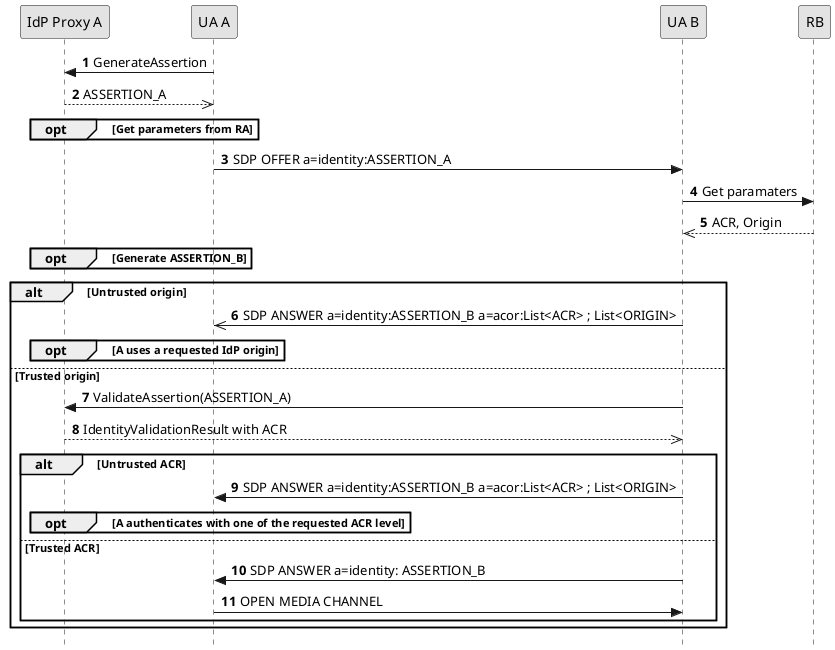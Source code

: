 @startuml

skinparam monochrome true
skinparam defaultFontStyle bold
skinparam style strictuml

autonumber
        participant "IdP Proxy A" as idpa
		participant "UA A" as uaa
        participant "UA B" as uab
        participant "RB" as rb

uaa		 ->	idpa		: GenerateAssertion
idpa	 -->> uaa			: ASSERTION_A

opt Get parameters from RA
end

uaa		 -> uab 		: SDP OFFER a=identity:ASSERTION_A
uab 	 -> rb			: Get paramaters
rb		 -->> uab			: ACR, Origin

opt Generate ASSERTION_B
end

alt Untrusted origin
uab		 ->> uaa			: SDP ANSWER a=identity:ASSERTION_B a=acor:List<ACR> ; List<ORIGIN>
opt A uses a requested IdP origin
end
else Trusted origin
uab		 -> idpa		: ValidateAssertion(ASSERTION_A)
idpa	 -->> uab			: IdentityValidationResult with ACR
alt Untrusted ACR
uab		 -> uaa			: SDP ANSWER a=identity:ASSERTION_B a=acor:List<ACR> ; List<ORIGIN>
opt A authenticates with one of the requested ACR level
end
else Trusted ACR		
uab		 -> uaa			: SDP ANSWER a=identity: ASSERTION_B

uaa		 -> uab			: OPEN MEDIA CHANNEL

end
end

@enduml